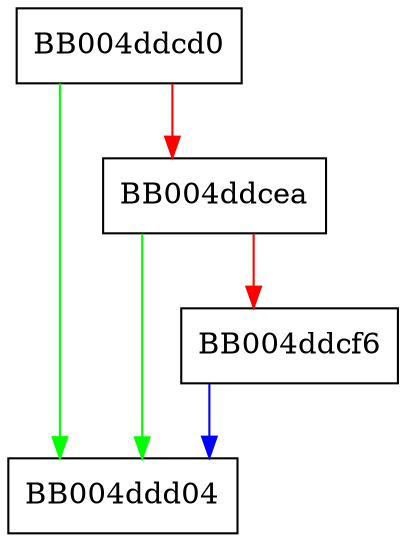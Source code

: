 digraph ossl_statem_set_renegotiate {
  node [shape="box"];
  graph [splines=ortho];
  BB004ddcd0 -> BB004ddd04 [color="green"];
  BB004ddcd0 -> BB004ddcea [color="red"];
  BB004ddcea -> BB004ddd04 [color="green"];
  BB004ddcea -> BB004ddcf6 [color="red"];
  BB004ddcf6 -> BB004ddd04 [color="blue"];
}